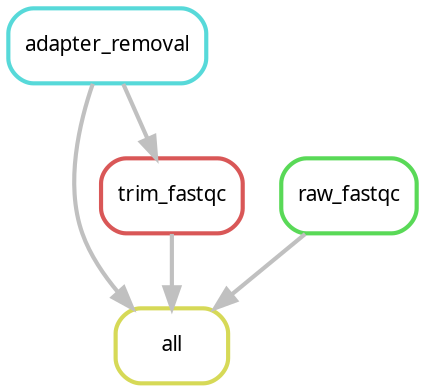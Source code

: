 digraph snakemake_dag {
    graph[bgcolor=white, margin=0];
    node[shape=box, style=rounded, fontname=sans,                 fontsize=10, penwidth=2];
    edge[penwidth=2, color=grey];
	0[label = "all", color = "0.17 0.6 0.85", style="rounded"];
	1[label = "adapter_removal", color = "0.50 0.6 0.85", style="rounded"];
	2[label = "trim_fastqc", color = "0.00 0.6 0.85", style="rounded"];
	3[label = "raw_fastqc", color = "0.33 0.6 0.85", style="rounded"];
	2 -> 0
	3 -> 0
	1 -> 0
	1 -> 2
}            
